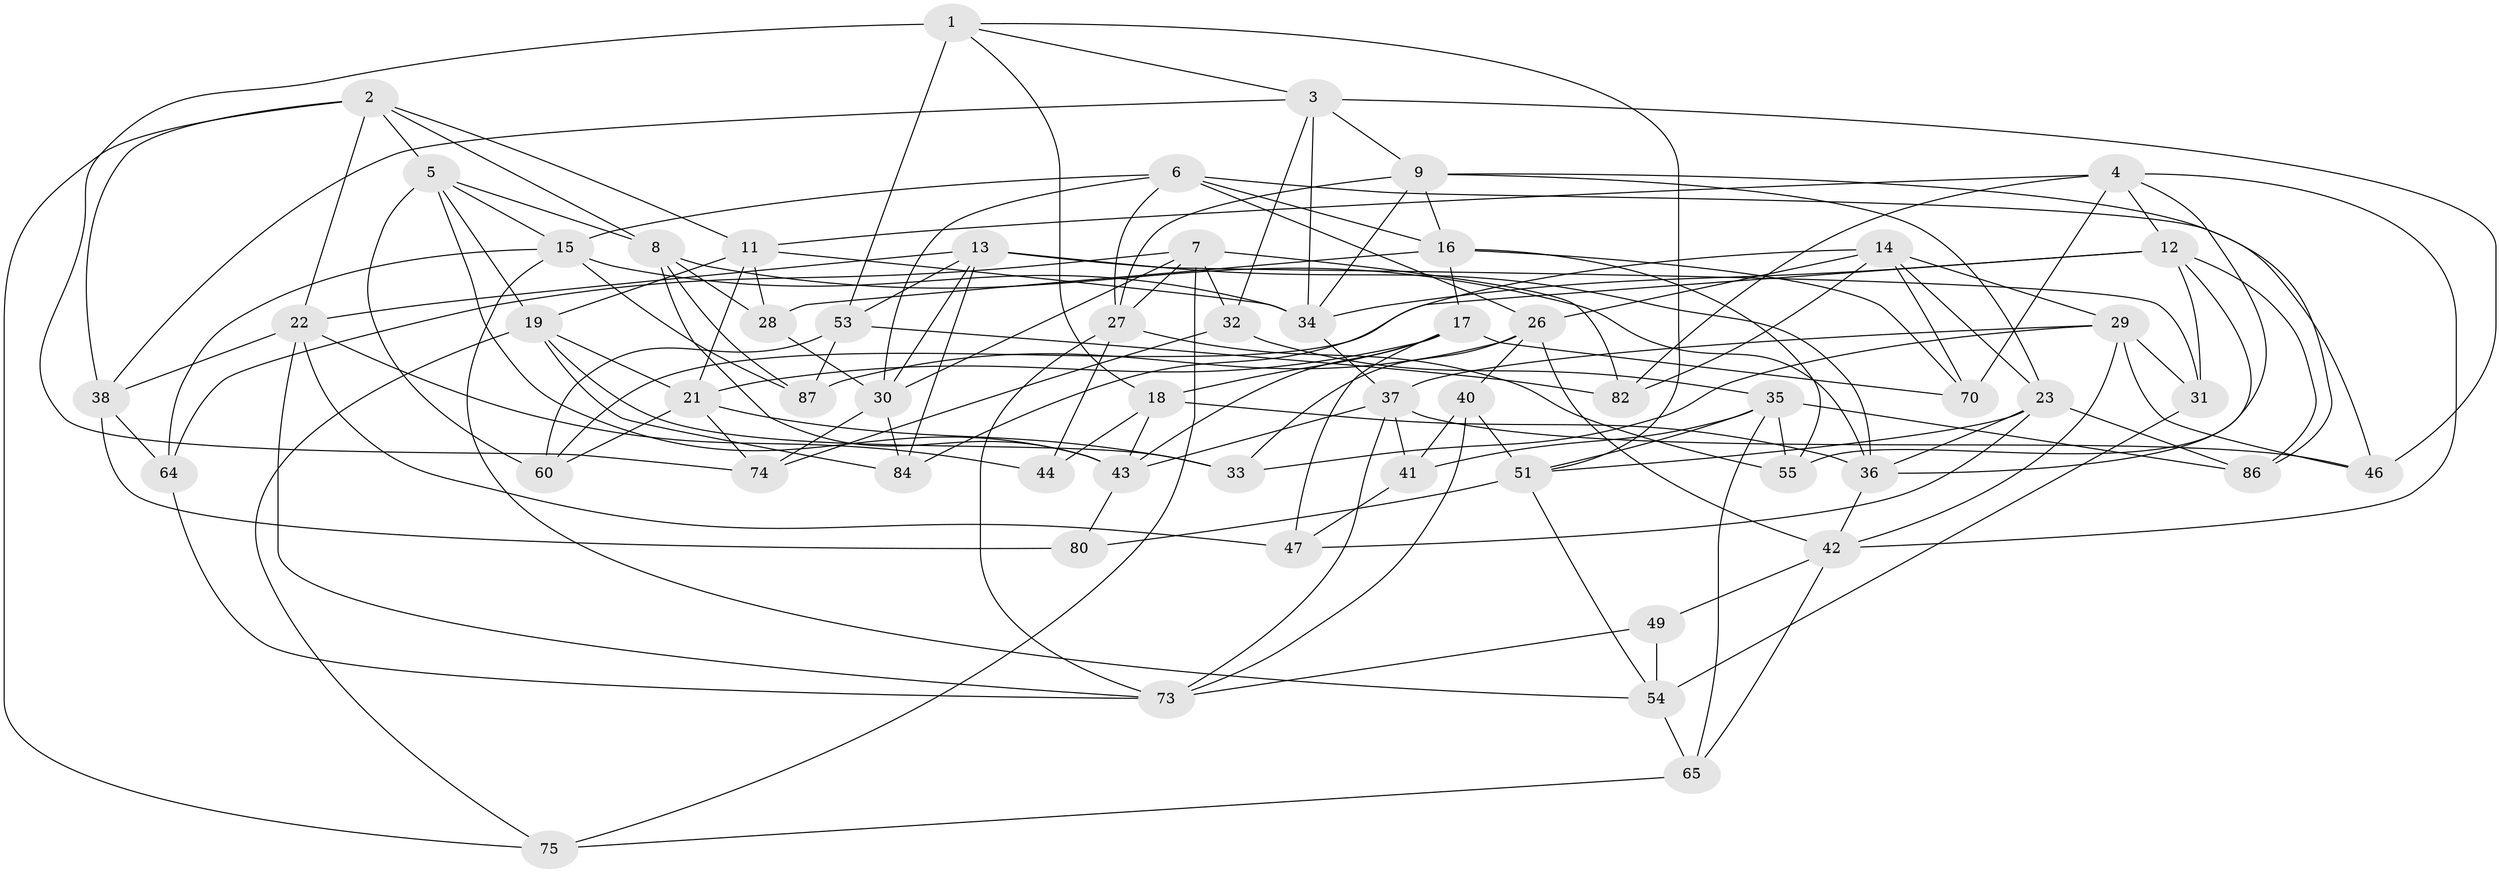 // Generated by graph-tools (version 1.1) at 2025/52/02/27/25 19:52:30]
// undirected, 58 vertices, 148 edges
graph export_dot {
graph [start="1"]
  node [color=gray90,style=filled];
  1 [super="+25"];
  2 [super="+45"];
  3 [super="+63"];
  4 [super="+62"];
  5 [super="+91"];
  6 [super="+10"];
  7 [super="+93"];
  8 [super="+76"];
  9 [super="+69"];
  11 [super="+68"];
  12 [super="+92"];
  13 [super="+88"];
  14 [super="+89"];
  15 [super="+83"];
  16 [super="+24"];
  17 [super="+78"];
  18 [super="+20"];
  19 [super="+39"];
  21 [super="+67"];
  22 [super="+59"];
  23 [super="+56"];
  26 [super="+94"];
  27 [super="+48"];
  28;
  29 [super="+81"];
  30 [super="+61"];
  31;
  32;
  33;
  34 [super="+71"];
  35 [super="+57"];
  36 [super="+50"];
  37 [super="+77"];
  38 [super="+52"];
  40;
  41;
  42 [super="+72"];
  43 [super="+66"];
  44;
  46;
  47;
  49;
  51 [super="+90"];
  53 [super="+58"];
  54 [super="+79"];
  55;
  60;
  64;
  65;
  70;
  73 [super="+85"];
  74;
  75;
  80;
  82;
  84;
  86;
  87;
  1 -- 74;
  1 -- 18;
  1 -- 53 [weight=2];
  1 -- 3;
  1 -- 51;
  2 -- 38;
  2 -- 75;
  2 -- 8;
  2 -- 11;
  2 -- 5;
  2 -- 22;
  3 -- 38;
  3 -- 9;
  3 -- 32;
  3 -- 34;
  3 -- 46;
  4 -- 11;
  4 -- 42;
  4 -- 82;
  4 -- 70;
  4 -- 55;
  4 -- 12;
  5 -- 43;
  5 -- 15;
  5 -- 8;
  5 -- 19;
  5 -- 60;
  6 -- 46;
  6 -- 16;
  6 -- 15;
  6 -- 30;
  6 -- 26;
  6 -- 27;
  7 -- 64;
  7 -- 30;
  7 -- 82;
  7 -- 32;
  7 -- 27;
  7 -- 75;
  8 -- 28;
  8 -- 87;
  8 -- 43;
  8 -- 36;
  9 -- 86;
  9 -- 23;
  9 -- 34;
  9 -- 27;
  9 -- 16;
  11 -- 21;
  11 -- 19;
  11 -- 34;
  11 -- 28;
  12 -- 86;
  12 -- 31;
  12 -- 36;
  12 -- 60;
  12 -- 34;
  13 -- 84;
  13 -- 30;
  13 -- 36;
  13 -- 22;
  13 -- 31;
  13 -- 53;
  14 -- 70;
  14 -- 23;
  14 -- 82;
  14 -- 26;
  14 -- 84;
  14 -- 29;
  15 -- 64;
  15 -- 87;
  15 -- 54;
  15 -- 34;
  16 -- 28;
  16 -- 70;
  16 -- 17;
  16 -- 55;
  17 -- 70;
  17 -- 43;
  17 -- 18;
  17 -- 21;
  17 -- 47;
  18 -- 44 [weight=2];
  18 -- 43;
  18 -- 36;
  19 -- 84;
  19 -- 33;
  19 -- 75;
  19 -- 21;
  21 -- 60;
  21 -- 33;
  21 -- 74;
  22 -- 47;
  22 -- 38;
  22 -- 73;
  22 -- 44;
  23 -- 47;
  23 -- 86;
  23 -- 51;
  23 -- 36;
  26 -- 40;
  26 -- 33;
  26 -- 87;
  26 -- 42;
  27 -- 44;
  27 -- 73;
  27 -- 55;
  28 -- 30;
  29 -- 31;
  29 -- 33;
  29 -- 42;
  29 -- 37;
  29 -- 46;
  30 -- 74;
  30 -- 84;
  31 -- 54;
  32 -- 74;
  32 -- 35;
  34 -- 37;
  35 -- 65;
  35 -- 41;
  35 -- 51;
  35 -- 86;
  35 -- 55;
  36 -- 42;
  37 -- 73;
  37 -- 41;
  37 -- 43;
  37 -- 46;
  38 -- 80 [weight=2];
  38 -- 64;
  40 -- 41;
  40 -- 51;
  40 -- 73;
  41 -- 47;
  42 -- 49;
  42 -- 65;
  43 -- 80;
  49 -- 54 [weight=2];
  49 -- 73;
  51 -- 80;
  51 -- 54;
  53 -- 87;
  53 -- 60;
  53 -- 82;
  54 -- 65;
  64 -- 73;
  65 -- 75;
}
